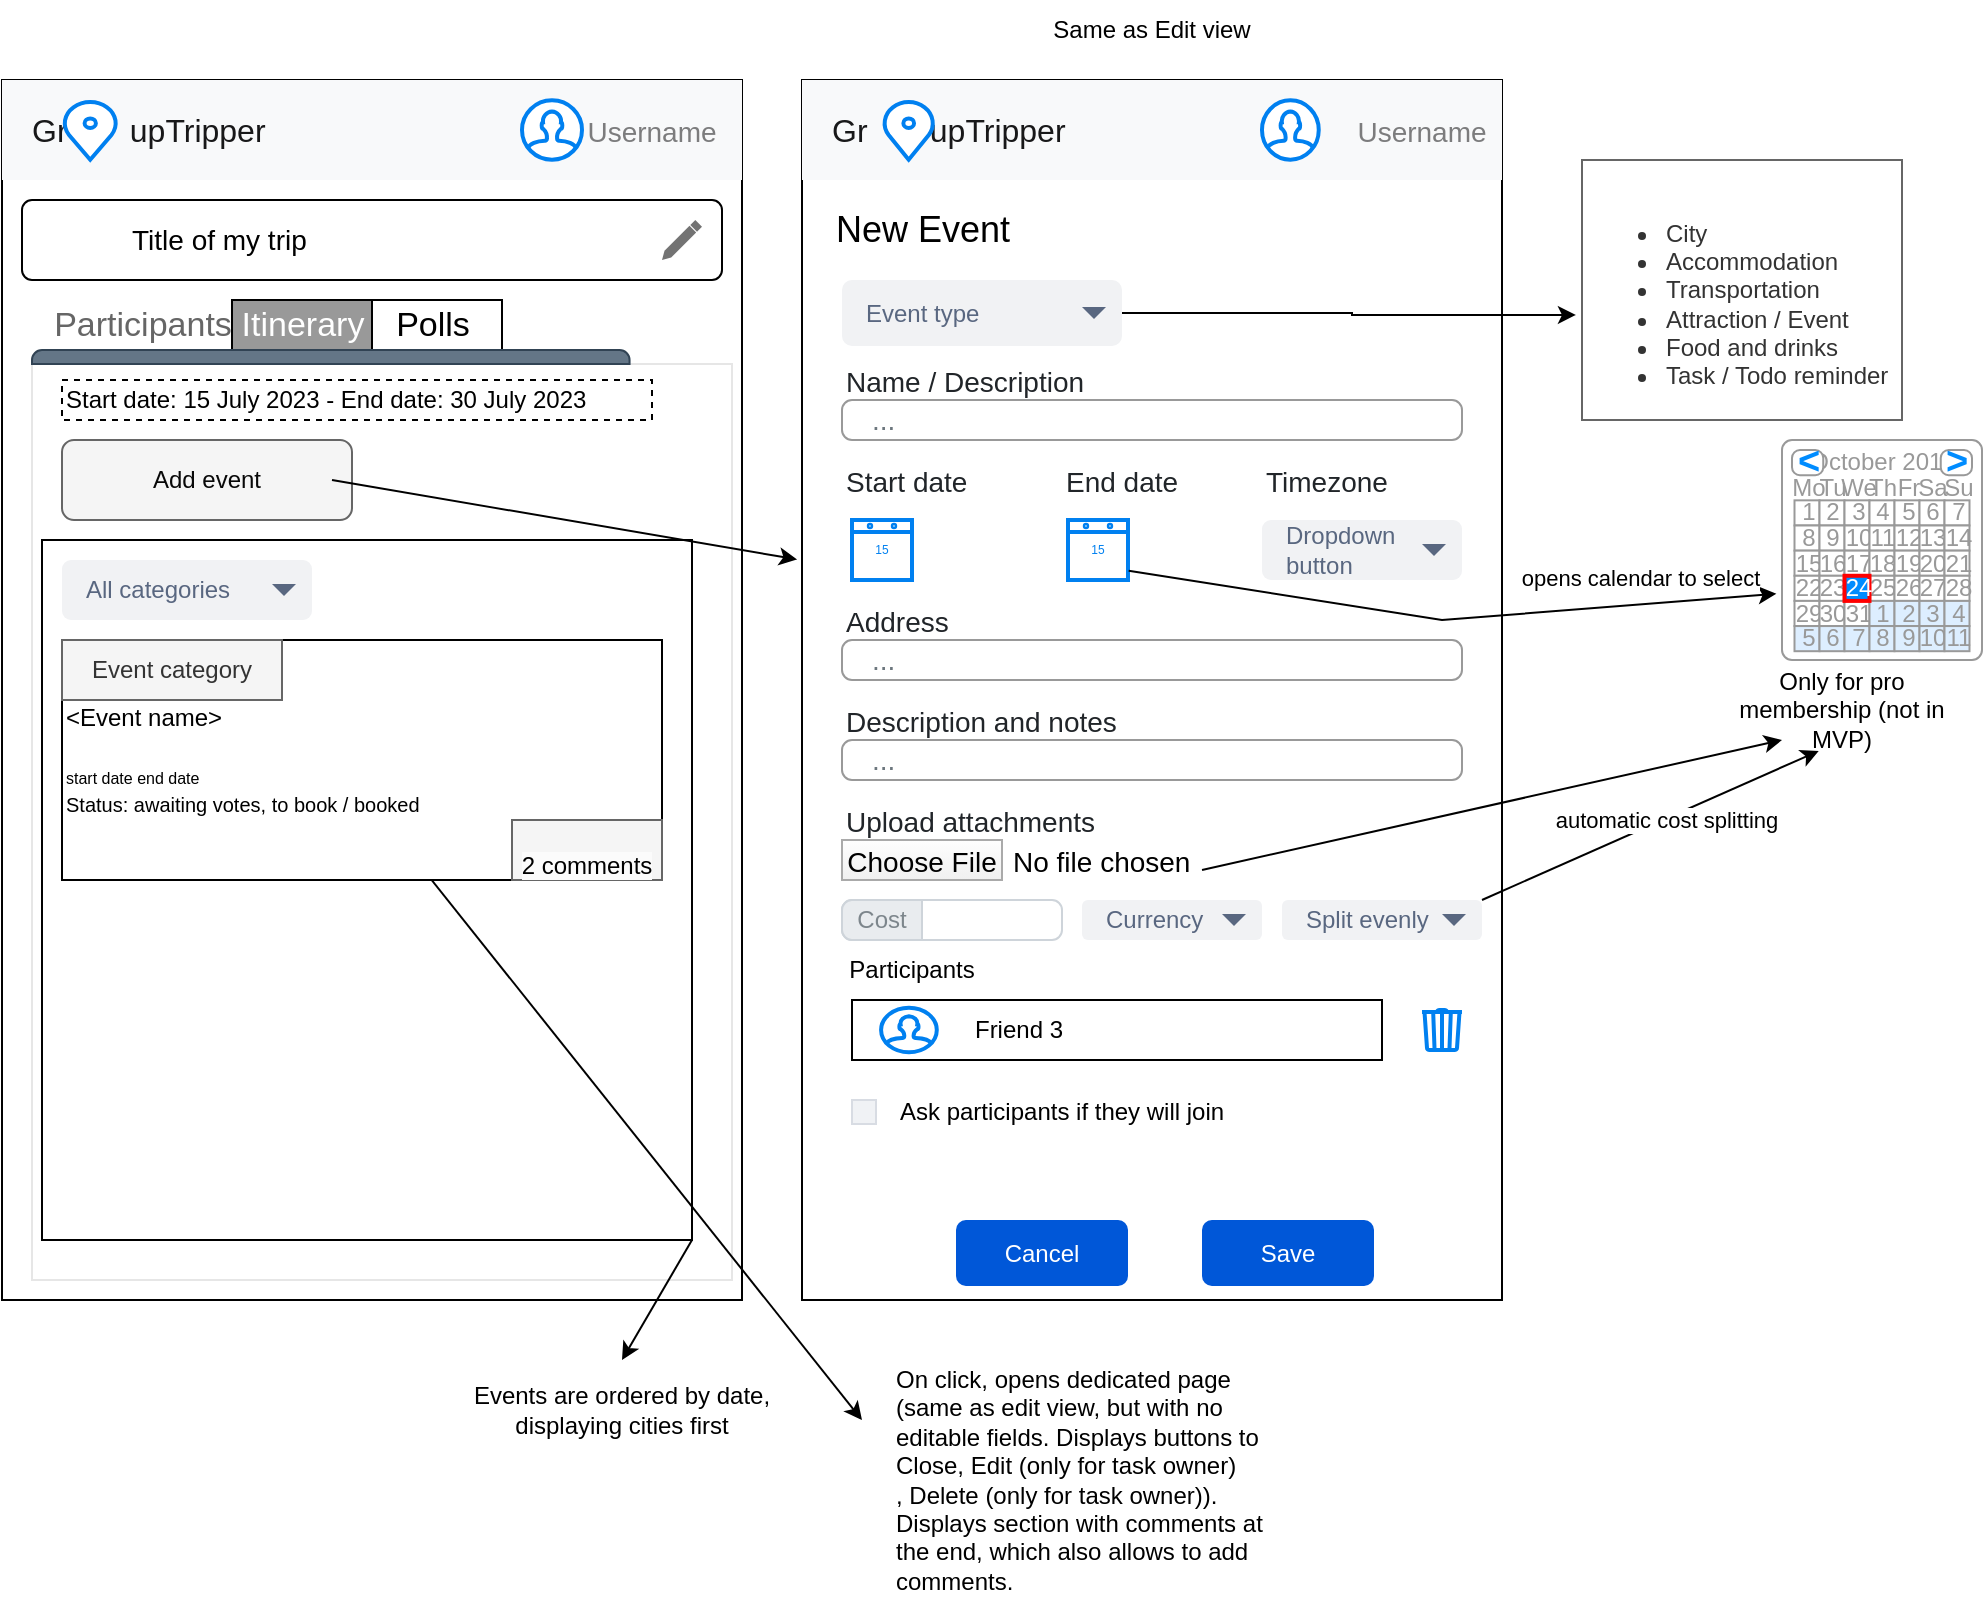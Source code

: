 <mxfile version="21.4.0" type="device">
  <diagram name="Page-1" id="YxYWGc8qss0C_yK2NLOe">
    <mxGraphModel dx="1430" dy="775" grid="1" gridSize="10" guides="1" tooltips="1" connect="1" arrows="1" fold="1" page="1" pageScale="1" pageWidth="850" pageHeight="1100" math="0" shadow="0">
      <root>
        <mxCell id="0" />
        <mxCell id="1" parent="0" />
        <mxCell id="PaEDsx9FTq3l2LRvBHAz-57" value="" style="rounded=0;whiteSpace=wrap;html=1;" parent="1" vertex="1">
          <mxGeometry x="400" y="90" width="350" height="610" as="geometry" />
        </mxCell>
        <mxCell id="ESqp2474Z0uisLlPdI4f-133" style="edgeStyle=orthogonalEdgeStyle;rounded=0;orthogonalLoop=1;jettySize=auto;html=1;entryX=-0.019;entryY=0.596;entryDx=0;entryDy=0;entryPerimeter=0;" edge="1" parent="1" source="PaEDsx9FTq3l2LRvBHAz-58" target="PaEDsx9FTq3l2LRvBHAz-61">
          <mxGeometry relative="1" as="geometry" />
        </mxCell>
        <mxCell id="PaEDsx9FTq3l2LRvBHAz-58" value="Event type" style="rounded=1;fillColor=#F1F2F4;strokeColor=none;html=1;whiteSpace=wrap;fontColor=#596780;align=left;fontSize=12;spacingLeft=10;sketch=0;" parent="1" vertex="1">
          <mxGeometry x="420" y="190" width="140" height="33" as="geometry" />
        </mxCell>
        <mxCell id="PaEDsx9FTq3l2LRvBHAz-59" value="" style="shape=triangle;direction=south;fillColor=#596780;strokeColor=none;html=1;sketch=0;" parent="PaEDsx9FTq3l2LRvBHAz-58" vertex="1">
          <mxGeometry x="1" y="0.5" width="12" height="6" relative="1" as="geometry">
            <mxPoint x="-20" y="-3" as="offset" />
          </mxGeometry>
        </mxCell>
        <mxCell id="PaEDsx9FTq3l2LRvBHAz-60" value="&lt;font style=&quot;font-size: 18px;&quot;&gt;New Event&lt;/font&gt;" style="text;html=1;strokeColor=none;fillColor=none;align=left;verticalAlign=middle;whiteSpace=wrap;rounded=0;" parent="1" vertex="1">
          <mxGeometry x="415" y="150" width="130" height="30" as="geometry" />
        </mxCell>
        <mxCell id="PaEDsx9FTq3l2LRvBHAz-61" value="&lt;div&gt;&lt;br&gt;&lt;/div&gt;&lt;ul&gt;&lt;li&gt;City&lt;/li&gt;&lt;li&gt;Accommodation&lt;/li&gt;&lt;li style=&quot;&quot;&gt;Transportation&lt;/li&gt;&lt;li style=&quot;&quot;&gt;Attraction / Event&lt;/li&gt;&lt;li style=&quot;&quot;&gt;Food and drinks&lt;/li&gt;&lt;li style=&quot;&quot;&gt;Task / Todo reminder&lt;/li&gt;&lt;/ul&gt;" style="text;html=1;align=left;verticalAlign=middle;whiteSpace=wrap;rounded=0;fillColor=#FFFFFF;fontColor=#333333;strokeColor=#666666;" parent="1" vertex="1">
          <mxGeometry x="790" y="130" width="160" height="130" as="geometry" />
        </mxCell>
        <mxCell id="PaEDsx9FTq3l2LRvBHAz-62" value="" style="group" parent="1" vertex="1" connectable="0">
          <mxGeometry y="90" width="370" height="610" as="geometry" />
        </mxCell>
        <mxCell id="PaEDsx9FTq3l2LRvBHAz-1" value="" style="rounded=0;whiteSpace=wrap;html=1;" parent="PaEDsx9FTq3l2LRvBHAz-62" vertex="1">
          <mxGeometry width="370" height="610" as="geometry" />
        </mxCell>
        <mxCell id="PaEDsx9FTq3l2LRvBHAz-2" value="Gr&amp;nbsp; &amp;nbsp;o&amp;nbsp; upTripper" style="html=1;shadow=0;dashed=0;fillColor=#F8F9FA;strokeColor=none;fontSize=16;fontColor=#181819;align=left;spacing=15;" parent="PaEDsx9FTq3l2LRvBHAz-62" vertex="1">
          <mxGeometry width="370" height="50" as="geometry" />
        </mxCell>
        <mxCell id="PaEDsx9FTq3l2LRvBHAz-3" value="Username" style="fillColor=none;strokeColor=none;fontSize=14;fontColor=#7C7C7D;align=center;" parent="PaEDsx9FTq3l2LRvBHAz-2" vertex="1">
          <mxGeometry width="50" height="40" relative="1" as="geometry">
            <mxPoint x="300" y="5" as="offset" />
          </mxGeometry>
        </mxCell>
        <mxCell id="PaEDsx9FTq3l2LRvBHAz-4" value="" style="html=1;verticalLabelPosition=bottom;align=center;labelBackgroundColor=#ffffff;verticalAlign=top;strokeWidth=2;strokeColor=#0080F0;shadow=0;dashed=0;shape=mxgraph.ios7.icons.location;" parent="PaEDsx9FTq3l2LRvBHAz-2" vertex="1">
          <mxGeometry x="30" y="10.158" width="28.24" height="29.683" as="geometry" />
        </mxCell>
        <mxCell id="PaEDsx9FTq3l2LRvBHAz-5" value="" style="html=1;verticalLabelPosition=bottom;align=center;labelBackgroundColor=#ffffff;verticalAlign=top;strokeWidth=2;strokeColor=#0080F0;shadow=0;dashed=0;shape=mxgraph.ios7.icons.user;" parent="PaEDsx9FTq3l2LRvBHAz-2" vertex="1">
          <mxGeometry x="260" y="10.153" width="30" height="29.683" as="geometry" />
        </mxCell>
        <mxCell id="PaEDsx9FTq3l2LRvBHAz-9" value="" style="group" parent="PaEDsx9FTq3l2LRvBHAz-62" vertex="1" connectable="0">
          <mxGeometry x="10" y="60" width="360" height="75" as="geometry" />
        </mxCell>
        <mxCell id="PaEDsx9FTq3l2LRvBHAz-10" value="" style="rounded=0;whiteSpace=wrap;html=1;" parent="PaEDsx9FTq3l2LRvBHAz-9" vertex="1">
          <mxGeometry x="10" y="10" width="280" height="20" as="geometry" />
        </mxCell>
        <mxCell id="PaEDsx9FTq3l2LRvBHAz-11" value="Title of my trip" style="html=1;shadow=0;dashed=0;shape=mxgraph.bootstrap.rrect;rSize=5;html=1;whiteSpace=wrap;align=left;spacing=15;spacingLeft=40;fontSize=14;" parent="PaEDsx9FTq3l2LRvBHAz-9" vertex="1">
          <mxGeometry width="350" height="40" as="geometry" />
        </mxCell>
        <mxCell id="PaEDsx9FTq3l2LRvBHAz-12" value="" style="html=1;dashed=0;aspect=fixed;verticalLabelPosition=bottom;verticalAlign=top;align=center;shape=mxgraph.gmdl.edit;strokeColor=none;fillColor=#737373;shadow=0;sketch=0;" parent="PaEDsx9FTq3l2LRvBHAz-9" vertex="1">
          <mxGeometry x="320" y="10" width="20" height="20" as="geometry" />
        </mxCell>
        <mxCell id="ESqp2474Z0uisLlPdI4f-1" value="Polls" style="strokeWidth=1;shadow=0;dashed=0;align=center;html=1;shape=mxgraph.mockup.containers.rrect;rSize=0;fontSize=17;fontStyle=0;" vertex="1" parent="PaEDsx9FTq3l2LRvBHAz-9">
          <mxGeometry x="170" y="50" width="70" height="25" as="geometry" />
        </mxCell>
        <mxCell id="PaEDsx9FTq3l2LRvBHAz-14" value="" style="strokeWidth=1;shadow=0;dashed=0;align=center;html=1;shape=mxgraph.mockup.containers.marginRect2;rectMarginTop=32;strokeColor=#E6E6E6;gradientColor=none;whiteSpace=wrap;" parent="PaEDsx9FTq3l2LRvBHAz-62" vertex="1">
          <mxGeometry x="15" y="110" width="350" height="490" as="geometry" />
        </mxCell>
        <mxCell id="ESqp2474Z0uisLlPdI4f-5" value="" style="rounded=0;whiteSpace=wrap;html=1;" vertex="1" parent="PaEDsx9FTq3l2LRvBHAz-14">
          <mxGeometry x="5" y="120" width="325" height="350" as="geometry" />
        </mxCell>
        <mxCell id="PaEDsx9FTq3l2LRvBHAz-15" value="Participants" style="strokeColor=#FFFFFF;fillColor=#FFFFFF;strokeWidth=1;shadow=0;dashed=0;align=center;html=1;shape=mxgraph.mockup.containers.rrect;rSize=0;fontSize=17;fontColor=#666666;" parent="PaEDsx9FTq3l2LRvBHAz-14" vertex="1">
          <mxGeometry width="90" height="25" relative="1" as="geometry">
            <mxPoint x="10" as="offset" />
          </mxGeometry>
        </mxCell>
        <mxCell id="PaEDsx9FTq3l2LRvBHAz-16" value="Itinerary" style="strokeWidth=1;shadow=0;dashed=0;align=center;html=1;shape=mxgraph.mockup.containers.rrect;rSize=0;fontSize=17;fontStyle=0;fontColor=#FFFFFF;fillColor=#999999;" parent="PaEDsx9FTq3l2LRvBHAz-14" vertex="1">
          <mxGeometry width="70" height="25" relative="1" as="geometry">
            <mxPoint x="100" as="offset" />
          </mxGeometry>
        </mxCell>
        <mxCell id="PaEDsx9FTq3l2LRvBHAz-17" value="" style="strokeWidth=1;shadow=0;dashed=0;align=center;html=1;shape=mxgraph.mockup.containers.topButton;rSize=5;strokeColor=#314354;fillColor=#647687;resizeWidth=1;movable=0;deletable=1;fontColor=#ffffff;" parent="PaEDsx9FTq3l2LRvBHAz-14" vertex="1">
          <mxGeometry width="298.78" height="7" relative="1" as="geometry">
            <mxPoint y="25" as="offset" />
          </mxGeometry>
        </mxCell>
        <mxCell id="PaEDsx9FTq3l2LRvBHAz-53" value="Start date: 15 July 2023 - End date: 30 July 2023" style="rounded=0;whiteSpace=wrap;html=1;align=left;dashed=1;" parent="PaEDsx9FTq3l2LRvBHAz-14" vertex="1">
          <mxGeometry x="15" y="40" width="295" height="20" as="geometry" />
        </mxCell>
        <mxCell id="PaEDsx9FTq3l2LRvBHAz-56" value="&lt;font color=&quot;#080808&quot;&gt;Add event&lt;/font&gt;" style="rounded=1;fillColor=#f5f5f5;strokeColor=#666666;html=1;whiteSpace=wrap;fontColor=#333333;align=center;verticalAlign=middle;fontStyle=0;fontSize=12;sketch=0;" parent="PaEDsx9FTq3l2LRvBHAz-14" vertex="1">
          <mxGeometry x="15" y="70" width="145" height="40" as="geometry" />
        </mxCell>
        <mxCell id="PaEDsx9FTq3l2LRvBHAz-49" value="" style="shape=image;html=1;verticalAlign=top;verticalLabelPosition=bottom;labelBackgroundColor=#ffffff;imageAspect=0;aspect=fixed;image=https://cdn4.iconfinder.com/data/icons/evil-icons-user-interface/64/plus-128.png" parent="PaEDsx9FTq3l2LRvBHAz-14" vertex="1">
          <mxGeometry x="25" y="75" width="30" height="30" as="geometry" />
        </mxCell>
        <mxCell id="PaEDsx9FTq3l2LRvBHAz-63" value="" style="endArrow=classic;html=1;rounded=0;entryX=-0.007;entryY=0.393;entryDx=0;entryDy=0;entryPerimeter=0;" parent="PaEDsx9FTq3l2LRvBHAz-14" target="PaEDsx9FTq3l2LRvBHAz-57" edge="1">
          <mxGeometry width="50" height="50" relative="1" as="geometry">
            <mxPoint x="150" y="90" as="sourcePoint" />
            <mxPoint x="200" y="40" as="targetPoint" />
          </mxGeometry>
        </mxCell>
        <mxCell id="ESqp2474Z0uisLlPdI4f-120" value="" style="html=1;shadow=0;dashed=0;shape=mxgraph.bootstrap.rrect;rSize=5;strokeColor=#CED4DA;html=1;whiteSpace=wrap;fillColor=#FFFFFF;fontColor=#7D868C;align=left;spacingLeft=50;fontSize=14;" vertex="1" parent="PaEDsx9FTq3l2LRvBHAz-14">
          <mxGeometry width="110" height="20" relative="1" as="geometry">
            <mxPoint x="405" y="300" as="offset" />
          </mxGeometry>
        </mxCell>
        <mxCell id="ESqp2474Z0uisLlPdI4f-121" value="Cost" style="html=1;shadow=0;dashed=0;shape=mxgraph.bootstrap.leftButton;strokeColor=inherit;gradientColor=inherit;fontColor=inherit;fillColor=#E9ECEF;rSize=5;perimeter=none;whiteSpace=wrap;resizeHeight=1;" vertex="1" parent="ESqp2474Z0uisLlPdI4f-120">
          <mxGeometry width="40" height="20" relative="1" as="geometry" />
        </mxCell>
        <mxCell id="ESqp2474Z0uisLlPdI4f-136" value="" style="endArrow=classic;html=1;rounded=0;" edge="1" parent="PaEDsx9FTq3l2LRvBHAz-14">
          <mxGeometry width="50" height="50" relative="1" as="geometry">
            <mxPoint x="160" y="240" as="sourcePoint" />
            <mxPoint x="415" y="560" as="targetPoint" />
          </mxGeometry>
        </mxCell>
        <mxCell id="ESqp2474Z0uisLlPdI4f-141" value="" style="group" vertex="1" connectable="0" parent="PaEDsx9FTq3l2LRvBHAz-14">
          <mxGeometry x="15" y="130" width="310" height="280" as="geometry" />
        </mxCell>
        <mxCell id="PaEDsx9FTq3l2LRvBHAz-68" value="&lt;div&gt;&amp;lt;Event name&amp;gt;&lt;/div&gt;&lt;span style=&quot;background-color: initial;&quot;&gt;&lt;br&gt;&lt;font style=&quot;font-size: 8px;&quot;&gt;start date end date&lt;/font&gt;&lt;/span&gt;&lt;br&gt;&lt;span style=&quot;background-color: initial;&quot;&gt;&lt;font style=&quot;font-size: 10px;&quot;&gt;Status: awaiting votes, to book / booked&lt;/font&gt;&lt;/span&gt;" style="rounded=0;whiteSpace=wrap;html=1;align=left;" parent="PaEDsx9FTq3l2LRvBHAz-14" vertex="1">
          <mxGeometry x="15" y="170" width="300" height="120" as="geometry" />
        </mxCell>
        <mxCell id="ESqp2474Z0uisLlPdI4f-146" value="&lt;br&gt;&lt;span style=&quot;color: rgb(0, 0, 0); font-family: Helvetica; font-size: 12px; font-style: normal; font-variant-ligatures: normal; font-variant-caps: normal; font-weight: 400; letter-spacing: normal; orphans: 2; text-align: center; text-indent: 0px; text-transform: none; widows: 2; word-spacing: 0px; -webkit-text-stroke-width: 0px; background-color: rgb(251, 251, 251); text-decoration-thickness: initial; text-decoration-style: initial; text-decoration-color: initial; float: none; display: inline !important;&quot;&gt;2 comments&lt;/span&gt;&lt;br&gt;" style="text;html=1;strokeColor=#666666;fillColor=#f5f5f5;align=center;verticalAlign=middle;whiteSpace=wrap;rounded=0;fontColor=#333333;" vertex="1" parent="PaEDsx9FTq3l2LRvBHAz-14">
          <mxGeometry x="240" y="260" width="75" height="30" as="geometry" />
        </mxCell>
        <mxCell id="ESqp2474Z0uisLlPdI4f-148" value="All categories" style="rounded=1;fillColor=#F1F2F4;strokeColor=none;html=1;whiteSpace=wrap;fontColor=#596780;align=left;fontSize=12;spacingLeft=10;sketch=0;" vertex="1" parent="PaEDsx9FTq3l2LRvBHAz-14">
          <mxGeometry x="15" y="130" width="125" height="30" as="geometry" />
        </mxCell>
        <mxCell id="ESqp2474Z0uisLlPdI4f-149" value="" style="shape=triangle;direction=south;fillColor=#596780;strokeColor=none;html=1;sketch=0;" vertex="1" parent="ESqp2474Z0uisLlPdI4f-148">
          <mxGeometry x="1" y="0.5" width="12" height="6" relative="1" as="geometry">
            <mxPoint x="-20" y="-3" as="offset" />
          </mxGeometry>
        </mxCell>
        <mxCell id="ESqp2474Z0uisLlPdI4f-150" value="Event category" style="text;html=1;strokeColor=#666666;fillColor=#f5f5f5;align=center;verticalAlign=middle;whiteSpace=wrap;rounded=0;fontColor=#333333;" vertex="1" parent="PaEDsx9FTq3l2LRvBHAz-14">
          <mxGeometry x="15" y="170" width="110" height="30" as="geometry" />
        </mxCell>
        <mxCell id="ESqp2474Z0uisLlPdI4f-2" value="" style="endArrow=classic;html=1;rounded=0;exitX=1;exitY=1;exitDx=0;exitDy=0;" edge="1" parent="1" source="ESqp2474Z0uisLlPdI4f-5">
          <mxGeometry width="50" height="50" relative="1" as="geometry">
            <mxPoint x="560" y="540" as="sourcePoint" />
            <mxPoint x="310" y="730" as="targetPoint" />
            <Array as="points" />
          </mxGeometry>
        </mxCell>
        <mxCell id="ESqp2474Z0uisLlPdI4f-3" value="Events are ordered by date, displaying cities first" style="text;html=1;strokeColor=none;fillColor=none;align=center;verticalAlign=middle;whiteSpace=wrap;rounded=0;" vertex="1" parent="1">
          <mxGeometry x="220" y="740" width="180" height="30" as="geometry" />
        </mxCell>
        <mxCell id="ESqp2474Z0uisLlPdI4f-10" value="Save" style="rounded=1;fillColor=#0057D8;strokeColor=none;html=1;whiteSpace=wrap;fontColor=#ffffff;align=center;verticalAlign=middle;fontStyle=0;fontSize=12;sketch=0;" vertex="1" parent="1">
          <mxGeometry x="600" y="660" width="86" height="33" as="geometry" />
        </mxCell>
        <mxCell id="ESqp2474Z0uisLlPdI4f-11" value="Cancel" style="rounded=1;fillColor=#0057D8;strokeColor=none;html=1;whiteSpace=wrap;fontColor=#ffffff;align=center;verticalAlign=middle;fontStyle=0;fontSize=12;sketch=0;" vertex="1" parent="1">
          <mxGeometry x="477" y="660" width="86" height="33" as="geometry" />
        </mxCell>
        <mxCell id="ESqp2474Z0uisLlPdI4f-16" value="" style="group" vertex="1" connectable="0" parent="1">
          <mxGeometry x="420" y="230" width="120" height="20" as="geometry" />
        </mxCell>
        <mxCell id="ESqp2474Z0uisLlPdI4f-12" value="Name / Description" style="fillColor=none;strokeColor=none;align=left;fontSize=14;fontColor=#212529;" vertex="1" parent="ESqp2474Z0uisLlPdI4f-16">
          <mxGeometry width="120" height="20" as="geometry" />
        </mxCell>
        <mxCell id="ESqp2474Z0uisLlPdI4f-13" value="..." style="html=1;shadow=0;dashed=0;shape=mxgraph.bootstrap.rrect;rSize=5;fillColor=none;strokeColor=#999999;align=left;spacing=15;fontSize=14;fontColor=#6C767D;" vertex="1" parent="ESqp2474Z0uisLlPdI4f-16">
          <mxGeometry width="310" height="20" relative="1" as="geometry">
            <mxPoint y="20" as="offset" />
          </mxGeometry>
        </mxCell>
        <mxCell id="ESqp2474Z0uisLlPdI4f-17" value="" style="group" vertex="1" connectable="0" parent="1">
          <mxGeometry x="420" y="300" width="120" height="20" as="geometry" />
        </mxCell>
        <mxCell id="ESqp2474Z0uisLlPdI4f-18" value="Start date" style="fillColor=none;strokeColor=none;align=left;fontSize=14;fontColor=#212529;" vertex="1" parent="ESqp2474Z0uisLlPdI4f-17">
          <mxGeometry y="-20" width="120" height="20" as="geometry" />
        </mxCell>
        <mxCell id="ESqp2474Z0uisLlPdI4f-23" value="End date" style="fillColor=none;strokeColor=none;align=left;fontSize=14;fontColor=#212529;" vertex="1" parent="1">
          <mxGeometry x="530" y="280" width="120" height="20" as="geometry" />
        </mxCell>
        <mxCell id="ESqp2474Z0uisLlPdI4f-24" value="" style="strokeWidth=1;shadow=0;dashed=0;align=center;html=1;shape=mxgraph.mockup.forms.rrect;rSize=5;strokeColor=#999999;fillColor=#ffffff;" vertex="1" parent="1">
          <mxGeometry x="890" y="270" width="100" height="110" as="geometry" />
        </mxCell>
        <mxCell id="ESqp2474Z0uisLlPdI4f-25" value="October 2014" style="strokeWidth=1;shadow=0;dashed=0;align=center;html=1;shape=mxgraph.mockup.forms.anchor;fontColor=#999999;" vertex="1" parent="ESqp2474Z0uisLlPdI4f-24">
          <mxGeometry x="18.75" y="5.029" width="62.5" height="12.571" as="geometry" />
        </mxCell>
        <mxCell id="ESqp2474Z0uisLlPdI4f-26" value="&lt;" style="strokeWidth=1;shadow=0;dashed=0;align=center;html=1;shape=mxgraph.mockup.forms.rrect;rSize=4;strokeColor=#999999;fontColor=#008cff;fontSize=19;fontStyle=1;" vertex="1" parent="ESqp2474Z0uisLlPdI4f-24">
          <mxGeometry x="5" y="5.029" width="15.625" height="12.571" as="geometry" />
        </mxCell>
        <mxCell id="ESqp2474Z0uisLlPdI4f-27" value="&gt;" style="strokeWidth=1;shadow=0;dashed=0;align=center;html=1;shape=mxgraph.mockup.forms.rrect;rSize=4;strokeColor=#999999;fontColor=#008cff;fontSize=19;fontStyle=1;" vertex="1" parent="ESqp2474Z0uisLlPdI4f-24">
          <mxGeometry x="79.375" y="5.029" width="15.625" height="12.571" as="geometry" />
        </mxCell>
        <mxCell id="ESqp2474Z0uisLlPdI4f-28" value="Mo" style="strokeWidth=1;shadow=0;dashed=0;align=center;html=1;shape=mxgraph.mockup.forms.anchor;fontColor=#999999;" vertex="1" parent="ESqp2474Z0uisLlPdI4f-24">
          <mxGeometry x="6.25" y="17.6" width="12.5" height="12.571" as="geometry" />
        </mxCell>
        <mxCell id="ESqp2474Z0uisLlPdI4f-29" value="Tu" style="strokeWidth=1;shadow=0;dashed=0;align=center;html=1;shape=mxgraph.mockup.forms.anchor;fontColor=#999999;" vertex="1" parent="ESqp2474Z0uisLlPdI4f-24">
          <mxGeometry x="18.75" y="17.6" width="12.5" height="12.571" as="geometry" />
        </mxCell>
        <mxCell id="ESqp2474Z0uisLlPdI4f-30" value="We" style="strokeWidth=1;shadow=0;dashed=0;align=center;html=1;shape=mxgraph.mockup.forms.anchor;fontColor=#999999;" vertex="1" parent="ESqp2474Z0uisLlPdI4f-24">
          <mxGeometry x="31.25" y="17.6" width="12.5" height="12.571" as="geometry" />
        </mxCell>
        <mxCell id="ESqp2474Z0uisLlPdI4f-31" value="Th" style="strokeWidth=1;shadow=0;dashed=0;align=center;html=1;shape=mxgraph.mockup.forms.anchor;fontColor=#999999;" vertex="1" parent="ESqp2474Z0uisLlPdI4f-24">
          <mxGeometry x="43.75" y="17.6" width="12.5" height="12.571" as="geometry" />
        </mxCell>
        <mxCell id="ESqp2474Z0uisLlPdI4f-32" value="Fr" style="strokeWidth=1;shadow=0;dashed=0;align=center;html=1;shape=mxgraph.mockup.forms.anchor;fontColor=#999999;" vertex="1" parent="ESqp2474Z0uisLlPdI4f-24">
          <mxGeometry x="56.25" y="17.6" width="12.5" height="12.571" as="geometry" />
        </mxCell>
        <mxCell id="ESqp2474Z0uisLlPdI4f-33" value="Sa" style="strokeWidth=1;shadow=0;dashed=0;align=center;html=1;shape=mxgraph.mockup.forms.anchor;fontColor=#999999;" vertex="1" parent="ESqp2474Z0uisLlPdI4f-24">
          <mxGeometry x="68.75" y="17.6" width="12.5" height="12.571" as="geometry" />
        </mxCell>
        <mxCell id="ESqp2474Z0uisLlPdI4f-34" value="Su" style="strokeWidth=1;shadow=0;dashed=0;align=center;html=1;shape=mxgraph.mockup.forms.anchor;fontColor=#999999;" vertex="1" parent="ESqp2474Z0uisLlPdI4f-24">
          <mxGeometry x="81.25" y="17.6" width="12.5" height="12.571" as="geometry" />
        </mxCell>
        <mxCell id="ESqp2474Z0uisLlPdI4f-35" value="1" style="strokeWidth=1;shadow=0;dashed=0;align=center;html=1;shape=mxgraph.mockup.forms.rrect;rSize=0;strokeColor=#999999;fontColor=#999999;" vertex="1" parent="ESqp2474Z0uisLlPdI4f-24">
          <mxGeometry x="6.25" y="30.171" width="12.5" height="12.571" as="geometry" />
        </mxCell>
        <mxCell id="ESqp2474Z0uisLlPdI4f-36" value="2" style="strokeWidth=1;shadow=0;dashed=0;align=center;html=1;shape=mxgraph.mockup.forms.rrect;rSize=0;strokeColor=#999999;fontColor=#999999;" vertex="1" parent="ESqp2474Z0uisLlPdI4f-24">
          <mxGeometry x="18.75" y="30.171" width="12.5" height="12.571" as="geometry" />
        </mxCell>
        <mxCell id="ESqp2474Z0uisLlPdI4f-37" value="3" style="strokeWidth=1;shadow=0;dashed=0;align=center;html=1;shape=mxgraph.mockup.forms.rrect;rSize=0;strokeColor=#999999;fontColor=#999999;" vertex="1" parent="ESqp2474Z0uisLlPdI4f-24">
          <mxGeometry x="31.25" y="30.171" width="12.5" height="12.571" as="geometry" />
        </mxCell>
        <mxCell id="ESqp2474Z0uisLlPdI4f-38" value="4" style="strokeWidth=1;shadow=0;dashed=0;align=center;html=1;shape=mxgraph.mockup.forms.rrect;rSize=0;strokeColor=#999999;fontColor=#999999;" vertex="1" parent="ESqp2474Z0uisLlPdI4f-24">
          <mxGeometry x="43.75" y="30.171" width="12.5" height="12.571" as="geometry" />
        </mxCell>
        <mxCell id="ESqp2474Z0uisLlPdI4f-39" value="5" style="strokeWidth=1;shadow=0;dashed=0;align=center;html=1;shape=mxgraph.mockup.forms.rrect;rSize=0;strokeColor=#999999;fontColor=#999999;" vertex="1" parent="ESqp2474Z0uisLlPdI4f-24">
          <mxGeometry x="56.25" y="30.171" width="12.5" height="12.571" as="geometry" />
        </mxCell>
        <mxCell id="ESqp2474Z0uisLlPdI4f-40" value="6" style="strokeWidth=1;shadow=0;dashed=0;align=center;html=1;shape=mxgraph.mockup.forms.rrect;rSize=0;strokeColor=#999999;fontColor=#999999;" vertex="1" parent="ESqp2474Z0uisLlPdI4f-24">
          <mxGeometry x="68.75" y="30.171" width="12.5" height="12.571" as="geometry" />
        </mxCell>
        <mxCell id="ESqp2474Z0uisLlPdI4f-41" value="7" style="strokeWidth=1;shadow=0;dashed=0;align=center;html=1;shape=mxgraph.mockup.forms.rrect;rSize=0;strokeColor=#999999;fontColor=#999999;" vertex="1" parent="ESqp2474Z0uisLlPdI4f-24">
          <mxGeometry x="81.25" y="30.171" width="12.5" height="12.571" as="geometry" />
        </mxCell>
        <mxCell id="ESqp2474Z0uisLlPdI4f-42" value="8" style="strokeWidth=1;shadow=0;dashed=0;align=center;html=1;shape=mxgraph.mockup.forms.rrect;rSize=0;strokeColor=#999999;fontColor=#999999;" vertex="1" parent="ESqp2474Z0uisLlPdI4f-24">
          <mxGeometry x="6.25" y="42.743" width="12.5" height="12.571" as="geometry" />
        </mxCell>
        <mxCell id="ESqp2474Z0uisLlPdI4f-43" value="9" style="strokeWidth=1;shadow=0;dashed=0;align=center;html=1;shape=mxgraph.mockup.forms.rrect;rSize=0;strokeColor=#999999;fontColor=#999999;" vertex="1" parent="ESqp2474Z0uisLlPdI4f-24">
          <mxGeometry x="18.75" y="42.743" width="12.5" height="12.571" as="geometry" />
        </mxCell>
        <mxCell id="ESqp2474Z0uisLlPdI4f-44" value="10" style="strokeWidth=1;shadow=0;dashed=0;align=center;html=1;shape=mxgraph.mockup.forms.rrect;rSize=0;strokeColor=#999999;fontColor=#999999;" vertex="1" parent="ESqp2474Z0uisLlPdI4f-24">
          <mxGeometry x="31.25" y="42.743" width="12.5" height="12.571" as="geometry" />
        </mxCell>
        <mxCell id="ESqp2474Z0uisLlPdI4f-45" value="11" style="strokeWidth=1;shadow=0;dashed=0;align=center;html=1;shape=mxgraph.mockup.forms.rrect;rSize=0;strokeColor=#999999;fontColor=#999999;" vertex="1" parent="ESqp2474Z0uisLlPdI4f-24">
          <mxGeometry x="43.75" y="42.743" width="12.5" height="12.571" as="geometry" />
        </mxCell>
        <mxCell id="ESqp2474Z0uisLlPdI4f-46" value="12" style="strokeWidth=1;shadow=0;dashed=0;align=center;html=1;shape=mxgraph.mockup.forms.rrect;rSize=0;strokeColor=#999999;fontColor=#999999;" vertex="1" parent="ESqp2474Z0uisLlPdI4f-24">
          <mxGeometry x="56.25" y="42.743" width="12.5" height="12.571" as="geometry" />
        </mxCell>
        <mxCell id="ESqp2474Z0uisLlPdI4f-47" value="13" style="strokeWidth=1;shadow=0;dashed=0;align=center;html=1;shape=mxgraph.mockup.forms.rrect;rSize=0;strokeColor=#999999;fontColor=#999999;" vertex="1" parent="ESqp2474Z0uisLlPdI4f-24">
          <mxGeometry x="68.75" y="42.743" width="12.5" height="12.571" as="geometry" />
        </mxCell>
        <mxCell id="ESqp2474Z0uisLlPdI4f-48" value="14" style="strokeWidth=1;shadow=0;dashed=0;align=center;html=1;shape=mxgraph.mockup.forms.rrect;rSize=0;strokeColor=#999999;fontColor=#999999;" vertex="1" parent="ESqp2474Z0uisLlPdI4f-24">
          <mxGeometry x="81.25" y="42.743" width="12.5" height="12.571" as="geometry" />
        </mxCell>
        <mxCell id="ESqp2474Z0uisLlPdI4f-49" value="15" style="strokeWidth=1;shadow=0;dashed=0;align=center;html=1;shape=mxgraph.mockup.forms.rrect;rSize=0;strokeColor=#999999;fontColor=#999999;" vertex="1" parent="ESqp2474Z0uisLlPdI4f-24">
          <mxGeometry x="6.25" y="55.314" width="12.5" height="12.571" as="geometry" />
        </mxCell>
        <mxCell id="ESqp2474Z0uisLlPdI4f-50" value="16" style="strokeWidth=1;shadow=0;dashed=0;align=center;html=1;shape=mxgraph.mockup.forms.rrect;rSize=0;strokeColor=#999999;fontColor=#999999;" vertex="1" parent="ESqp2474Z0uisLlPdI4f-24">
          <mxGeometry x="18.75" y="55.314" width="12.5" height="12.571" as="geometry" />
        </mxCell>
        <mxCell id="ESqp2474Z0uisLlPdI4f-51" value="17" style="strokeWidth=1;shadow=0;dashed=0;align=center;html=1;shape=mxgraph.mockup.forms.rrect;rSize=0;strokeColor=#999999;fontColor=#999999;" vertex="1" parent="ESqp2474Z0uisLlPdI4f-24">
          <mxGeometry x="31.25" y="55.314" width="12.5" height="12.571" as="geometry" />
        </mxCell>
        <mxCell id="ESqp2474Z0uisLlPdI4f-52" value="18" style="strokeWidth=1;shadow=0;dashed=0;align=center;html=1;shape=mxgraph.mockup.forms.rrect;rSize=0;strokeColor=#999999;fontColor=#999999;" vertex="1" parent="ESqp2474Z0uisLlPdI4f-24">
          <mxGeometry x="43.75" y="55.314" width="12.5" height="12.571" as="geometry" />
        </mxCell>
        <mxCell id="ESqp2474Z0uisLlPdI4f-53" value="19" style="strokeWidth=1;shadow=0;dashed=0;align=center;html=1;shape=mxgraph.mockup.forms.rrect;rSize=0;strokeColor=#999999;fontColor=#999999;" vertex="1" parent="ESqp2474Z0uisLlPdI4f-24">
          <mxGeometry x="56.25" y="55.314" width="12.5" height="12.571" as="geometry" />
        </mxCell>
        <mxCell id="ESqp2474Z0uisLlPdI4f-54" value="20" style="strokeWidth=1;shadow=0;dashed=0;align=center;html=1;shape=mxgraph.mockup.forms.rrect;rSize=0;strokeColor=#999999;fontColor=#999999;" vertex="1" parent="ESqp2474Z0uisLlPdI4f-24">
          <mxGeometry x="68.75" y="55.314" width="12.5" height="12.571" as="geometry" />
        </mxCell>
        <mxCell id="ESqp2474Z0uisLlPdI4f-55" value="21" style="strokeWidth=1;shadow=0;dashed=0;align=center;html=1;shape=mxgraph.mockup.forms.rrect;rSize=0;strokeColor=#999999;fontColor=#999999;" vertex="1" parent="ESqp2474Z0uisLlPdI4f-24">
          <mxGeometry x="81.25" y="55.314" width="12.5" height="12.571" as="geometry" />
        </mxCell>
        <mxCell id="ESqp2474Z0uisLlPdI4f-56" value="22" style="strokeWidth=1;shadow=0;dashed=0;align=center;html=1;shape=mxgraph.mockup.forms.rrect;rSize=0;strokeColor=#999999;fontColor=#999999;" vertex="1" parent="ESqp2474Z0uisLlPdI4f-24">
          <mxGeometry x="6.25" y="67.886" width="12.5" height="12.571" as="geometry" />
        </mxCell>
        <mxCell id="ESqp2474Z0uisLlPdI4f-57" value="23" style="strokeWidth=1;shadow=0;dashed=0;align=center;html=1;shape=mxgraph.mockup.forms.rrect;rSize=0;strokeColor=#999999;fontColor=#999999;" vertex="1" parent="ESqp2474Z0uisLlPdI4f-24">
          <mxGeometry x="18.75" y="67.886" width="12.5" height="12.571" as="geometry" />
        </mxCell>
        <mxCell id="ESqp2474Z0uisLlPdI4f-58" value="25" style="strokeWidth=1;shadow=0;dashed=0;align=center;html=1;shape=mxgraph.mockup.forms.rrect;rSize=0;strokeColor=#999999;fontColor=#999999;" vertex="1" parent="ESqp2474Z0uisLlPdI4f-24">
          <mxGeometry x="43.75" y="67.886" width="12.5" height="12.571" as="geometry" />
        </mxCell>
        <mxCell id="ESqp2474Z0uisLlPdI4f-59" value="26" style="strokeWidth=1;shadow=0;dashed=0;align=center;html=1;shape=mxgraph.mockup.forms.rrect;rSize=0;strokeColor=#999999;fontColor=#999999;" vertex="1" parent="ESqp2474Z0uisLlPdI4f-24">
          <mxGeometry x="56.25" y="67.886" width="12.5" height="12.571" as="geometry" />
        </mxCell>
        <mxCell id="ESqp2474Z0uisLlPdI4f-60" value="27" style="strokeWidth=1;shadow=0;dashed=0;align=center;html=1;shape=mxgraph.mockup.forms.rrect;rSize=0;strokeColor=#999999;fontColor=#999999;" vertex="1" parent="ESqp2474Z0uisLlPdI4f-24">
          <mxGeometry x="68.75" y="67.886" width="12.5" height="12.571" as="geometry" />
        </mxCell>
        <mxCell id="ESqp2474Z0uisLlPdI4f-61" value="28" style="strokeWidth=1;shadow=0;dashed=0;align=center;html=1;shape=mxgraph.mockup.forms.rrect;rSize=0;strokeColor=#999999;fontColor=#999999;" vertex="1" parent="ESqp2474Z0uisLlPdI4f-24">
          <mxGeometry x="81.25" y="67.886" width="12.5" height="12.571" as="geometry" />
        </mxCell>
        <mxCell id="ESqp2474Z0uisLlPdI4f-62" value="29" style="strokeWidth=1;shadow=0;dashed=0;align=center;html=1;shape=mxgraph.mockup.forms.rrect;rSize=0;strokeColor=#999999;fontColor=#999999;" vertex="1" parent="ESqp2474Z0uisLlPdI4f-24">
          <mxGeometry x="6.25" y="80.457" width="12.5" height="12.571" as="geometry" />
        </mxCell>
        <mxCell id="ESqp2474Z0uisLlPdI4f-63" value="30" style="strokeWidth=1;shadow=0;dashed=0;align=center;html=1;shape=mxgraph.mockup.forms.rrect;rSize=0;strokeColor=#999999;fontColor=#999999;" vertex="1" parent="ESqp2474Z0uisLlPdI4f-24">
          <mxGeometry x="18.75" y="80.457" width="12.5" height="12.571" as="geometry" />
        </mxCell>
        <mxCell id="ESqp2474Z0uisLlPdI4f-64" value="31" style="strokeWidth=1;shadow=0;dashed=0;align=center;html=1;shape=mxgraph.mockup.forms.rrect;rSize=0;strokeColor=#999999;fontColor=#999999;" vertex="1" parent="ESqp2474Z0uisLlPdI4f-24">
          <mxGeometry x="31.25" y="80.457" width="12.5" height="12.571" as="geometry" />
        </mxCell>
        <mxCell id="ESqp2474Z0uisLlPdI4f-65" value="1" style="strokeWidth=1;shadow=0;dashed=0;align=center;html=1;shape=mxgraph.mockup.forms.rrect;rSize=0;strokeColor=#999999;fontColor=#999999;fillColor=#ddeeff;" vertex="1" parent="ESqp2474Z0uisLlPdI4f-24">
          <mxGeometry x="43.75" y="80.457" width="12.5" height="12.571" as="geometry" />
        </mxCell>
        <mxCell id="ESqp2474Z0uisLlPdI4f-66" value="2" style="strokeWidth=1;shadow=0;dashed=0;align=center;html=1;shape=mxgraph.mockup.forms.rrect;rSize=0;strokeColor=#999999;fontColor=#999999;fillColor=#ddeeff;" vertex="1" parent="ESqp2474Z0uisLlPdI4f-24">
          <mxGeometry x="56.25" y="80.457" width="12.5" height="12.571" as="geometry" />
        </mxCell>
        <mxCell id="ESqp2474Z0uisLlPdI4f-67" value="3" style="strokeWidth=1;shadow=0;dashed=0;align=center;html=1;shape=mxgraph.mockup.forms.rrect;rSize=0;strokeColor=#999999;fontColor=#999999;fillColor=#ddeeff;" vertex="1" parent="ESqp2474Z0uisLlPdI4f-24">
          <mxGeometry x="68.75" y="80.457" width="12.5" height="12.571" as="geometry" />
        </mxCell>
        <mxCell id="ESqp2474Z0uisLlPdI4f-68" value="4" style="strokeWidth=1;shadow=0;dashed=0;align=center;html=1;shape=mxgraph.mockup.forms.rrect;rSize=0;strokeColor=#999999;fontColor=#999999;fillColor=#ddeeff;" vertex="1" parent="ESqp2474Z0uisLlPdI4f-24">
          <mxGeometry x="81.25" y="80.457" width="12.5" height="12.571" as="geometry" />
        </mxCell>
        <mxCell id="ESqp2474Z0uisLlPdI4f-69" value="5" style="strokeWidth=1;shadow=0;dashed=0;align=center;html=1;shape=mxgraph.mockup.forms.rrect;rSize=0;strokeColor=#999999;fontColor=#999999;fillColor=#ddeeff;" vertex="1" parent="ESqp2474Z0uisLlPdI4f-24">
          <mxGeometry x="6.25" y="93.029" width="12.5" height="12.571" as="geometry" />
        </mxCell>
        <mxCell id="ESqp2474Z0uisLlPdI4f-70" value="6" style="strokeWidth=1;shadow=0;dashed=0;align=center;html=1;shape=mxgraph.mockup.forms.rrect;rSize=0;strokeColor=#999999;fontColor=#999999;fillColor=#ddeeff;" vertex="1" parent="ESqp2474Z0uisLlPdI4f-24">
          <mxGeometry x="18.75" y="93.029" width="12.5" height="12.571" as="geometry" />
        </mxCell>
        <mxCell id="ESqp2474Z0uisLlPdI4f-71" value="7" style="strokeWidth=1;shadow=0;dashed=0;align=center;html=1;shape=mxgraph.mockup.forms.rrect;rSize=0;strokeColor=#999999;fontColor=#999999;fillColor=#ddeeff;" vertex="1" parent="ESqp2474Z0uisLlPdI4f-24">
          <mxGeometry x="31.25" y="93.029" width="12.5" height="12.571" as="geometry" />
        </mxCell>
        <mxCell id="ESqp2474Z0uisLlPdI4f-72" value="8" style="strokeWidth=1;shadow=0;dashed=0;align=center;html=1;shape=mxgraph.mockup.forms.rrect;rSize=0;strokeColor=#999999;fontColor=#999999;fillColor=#ddeeff;" vertex="1" parent="ESqp2474Z0uisLlPdI4f-24">
          <mxGeometry x="43.75" y="93.029" width="12.5" height="12.571" as="geometry" />
        </mxCell>
        <mxCell id="ESqp2474Z0uisLlPdI4f-73" value="9" style="strokeWidth=1;shadow=0;dashed=0;align=center;html=1;shape=mxgraph.mockup.forms.rrect;rSize=0;strokeColor=#999999;fontColor=#999999;fillColor=#ddeeff;" vertex="1" parent="ESqp2474Z0uisLlPdI4f-24">
          <mxGeometry x="56.25" y="93.029" width="12.5" height="12.571" as="geometry" />
        </mxCell>
        <mxCell id="ESqp2474Z0uisLlPdI4f-74" value="10" style="strokeWidth=1;shadow=0;dashed=0;align=center;html=1;shape=mxgraph.mockup.forms.rrect;rSize=0;strokeColor=#999999;fontColor=#999999;fillColor=#ddeeff;" vertex="1" parent="ESqp2474Z0uisLlPdI4f-24">
          <mxGeometry x="68.75" y="93.029" width="12.5" height="12.571" as="geometry" />
        </mxCell>
        <mxCell id="ESqp2474Z0uisLlPdI4f-75" value="11" style="strokeWidth=1;shadow=0;dashed=0;align=center;html=1;shape=mxgraph.mockup.forms.rrect;rSize=0;strokeColor=#999999;fontColor=#999999;fillColor=#ddeeff;" vertex="1" parent="ESqp2474Z0uisLlPdI4f-24">
          <mxGeometry x="81.25" y="93.029" width="12.5" height="12.571" as="geometry" />
        </mxCell>
        <mxCell id="ESqp2474Z0uisLlPdI4f-76" value="24" style="strokeWidth=1;shadow=0;dashed=0;align=center;html=1;shape=mxgraph.mockup.forms.rrect;rSize=0;strokeColor=#ff0000;fontColor=#ffffff;strokeWidth=2;fillColor=#008cff;" vertex="1" parent="ESqp2474Z0uisLlPdI4f-24">
          <mxGeometry x="31.25" y="67.886" width="12.5" height="12.571" as="geometry" />
        </mxCell>
        <mxCell id="ESqp2474Z0uisLlPdI4f-77" value="" style="html=1;verticalLabelPosition=bottom;align=center;labelBackgroundColor=#ffffff;verticalAlign=top;strokeWidth=2;strokeColor=#0080F0;shadow=0;dashed=0;shape=mxgraph.ios7.icons.calendar;" vertex="1" parent="1">
          <mxGeometry x="425" y="310" width="30" height="30" as="geometry" />
        </mxCell>
        <mxCell id="ESqp2474Z0uisLlPdI4f-78" value="" style="html=1;verticalLabelPosition=bottom;align=center;labelBackgroundColor=#ffffff;verticalAlign=top;strokeWidth=2;strokeColor=#0080F0;shadow=0;dashed=0;shape=mxgraph.ios7.icons.calendar;" vertex="1" parent="1">
          <mxGeometry x="533" y="310" width="30" height="30" as="geometry" />
        </mxCell>
        <mxCell id="ESqp2474Z0uisLlPdI4f-79" value="Timezone" style="fillColor=none;strokeColor=none;align=left;fontSize=14;fontColor=#212529;" vertex="1" parent="1">
          <mxGeometry x="630" y="280" width="120" height="20" as="geometry" />
        </mxCell>
        <mxCell id="ESqp2474Z0uisLlPdI4f-80" value="Dropdown button" style="rounded=1;fillColor=#F1F2F4;strokeColor=none;html=1;whiteSpace=wrap;fontColor=#596780;align=left;fontSize=12;spacingLeft=10;sketch=0;" vertex="1" parent="1">
          <mxGeometry x="630" y="310" width="100" height="30" as="geometry" />
        </mxCell>
        <mxCell id="ESqp2474Z0uisLlPdI4f-81" value="" style="shape=triangle;direction=south;fillColor=#596780;strokeColor=none;html=1;sketch=0;" vertex="1" parent="ESqp2474Z0uisLlPdI4f-80">
          <mxGeometry x="1" y="0.5" width="12" height="6" relative="1" as="geometry">
            <mxPoint x="-20" y="-3" as="offset" />
          </mxGeometry>
        </mxCell>
        <mxCell id="ESqp2474Z0uisLlPdI4f-82" value="" style="group" vertex="1" connectable="0" parent="1">
          <mxGeometry x="420" y="350" width="120" height="20" as="geometry" />
        </mxCell>
        <mxCell id="ESqp2474Z0uisLlPdI4f-83" value="Address" style="fillColor=none;strokeColor=none;align=left;fontSize=14;fontColor=#212529;" vertex="1" parent="ESqp2474Z0uisLlPdI4f-82">
          <mxGeometry width="120" height="20" as="geometry" />
        </mxCell>
        <mxCell id="ESqp2474Z0uisLlPdI4f-84" value="..." style="html=1;shadow=0;dashed=0;shape=mxgraph.bootstrap.rrect;rSize=5;fillColor=none;strokeColor=#999999;align=left;spacing=15;fontSize=14;fontColor=#6C767D;" vertex="1" parent="ESqp2474Z0uisLlPdI4f-82">
          <mxGeometry width="310" height="20" relative="1" as="geometry">
            <mxPoint y="20" as="offset" />
          </mxGeometry>
        </mxCell>
        <mxCell id="ESqp2474Z0uisLlPdI4f-88" value="" style="group" vertex="1" connectable="0" parent="1">
          <mxGeometry x="420" y="400" width="120" height="20" as="geometry" />
        </mxCell>
        <mxCell id="ESqp2474Z0uisLlPdI4f-89" value="Description and notes" style="fillColor=none;strokeColor=none;align=left;fontSize=14;fontColor=#212529;" vertex="1" parent="ESqp2474Z0uisLlPdI4f-88">
          <mxGeometry width="120" height="20" as="geometry" />
        </mxCell>
        <mxCell id="ESqp2474Z0uisLlPdI4f-90" value="..." style="html=1;shadow=0;dashed=0;shape=mxgraph.bootstrap.rrect;rSize=5;fillColor=none;strokeColor=#999999;align=left;spacing=15;fontSize=14;fontColor=#6C767D;" vertex="1" parent="ESqp2474Z0uisLlPdI4f-88">
          <mxGeometry width="310" height="20" relative="1" as="geometry">
            <mxPoint y="20" as="offset" />
          </mxGeometry>
        </mxCell>
        <mxCell id="ESqp2474Z0uisLlPdI4f-91" value="Gr&amp;nbsp; &amp;nbsp;o&amp;nbsp; upTripper" style="html=1;shadow=0;dashed=0;fillColor=#F8F9FA;strokeColor=none;fontSize=16;fontColor=#181819;align=left;spacing=15;" vertex="1" parent="1">
          <mxGeometry x="400" y="90" width="350" height="50" as="geometry" />
        </mxCell>
        <mxCell id="ESqp2474Z0uisLlPdI4f-92" value="Username" style="fillColor=none;strokeColor=none;fontSize=14;fontColor=#7C7C7D;align=center;" vertex="1" parent="ESqp2474Z0uisLlPdI4f-91">
          <mxGeometry width="80" height="40" relative="1" as="geometry">
            <mxPoint x="270" y="5" as="offset" />
          </mxGeometry>
        </mxCell>
        <mxCell id="ESqp2474Z0uisLlPdI4f-93" value="" style="html=1;verticalLabelPosition=bottom;align=center;labelBackgroundColor=#ffffff;verticalAlign=top;strokeWidth=2;strokeColor=#0080F0;shadow=0;dashed=0;shape=mxgraph.ios7.icons.location;" vertex="1" parent="ESqp2474Z0uisLlPdI4f-91">
          <mxGeometry x="39.998" y="10.158" width="26.714" height="29.683" as="geometry" />
        </mxCell>
        <mxCell id="ESqp2474Z0uisLlPdI4f-94" value="" style="html=1;verticalLabelPosition=bottom;align=center;labelBackgroundColor=#ffffff;verticalAlign=top;strokeWidth=2;strokeColor=#0080F0;shadow=0;dashed=0;shape=mxgraph.ios7.icons.user;" vertex="1" parent="ESqp2474Z0uisLlPdI4f-91">
          <mxGeometry x="229.996" y="10.153" width="28.378" height="29.683" as="geometry" />
        </mxCell>
        <mxCell id="ESqp2474Z0uisLlPdI4f-95" value="" style="endArrow=classic;html=1;rounded=0;exitX=1.011;exitY=0.844;exitDx=0;exitDy=0;exitPerimeter=0;entryX=-0.028;entryY=0.699;entryDx=0;entryDy=0;entryPerimeter=0;" edge="1" parent="1" source="ESqp2474Z0uisLlPdI4f-78" target="ESqp2474Z0uisLlPdI4f-24">
          <mxGeometry width="50" height="50" relative="1" as="geometry">
            <mxPoint x="460" y="520" as="sourcePoint" />
            <mxPoint x="830" y="320" as="targetPoint" />
            <Array as="points">
              <mxPoint x="720" y="360" />
            </Array>
          </mxGeometry>
        </mxCell>
        <mxCell id="ESqp2474Z0uisLlPdI4f-96" value="opens calendar to select" style="edgeLabel;html=1;align=center;verticalAlign=middle;resizable=0;points=[];" vertex="1" connectable="0" parent="ESqp2474Z0uisLlPdI4f-95">
          <mxGeometry x="0.612" y="2" relative="1" as="geometry">
            <mxPoint x="-5" y="-11" as="offset" />
          </mxGeometry>
        </mxCell>
        <mxCell id="ESqp2474Z0uisLlPdI4f-99" value="" style="group" vertex="1" connectable="0" parent="1">
          <mxGeometry x="420" y="450" width="120" height="20" as="geometry" />
        </mxCell>
        <mxCell id="ESqp2474Z0uisLlPdI4f-100" value="Upload attachments" style="fillColor=none;strokeColor=none;align=left;fontSize=14;fontColor=#212529;" vertex="1" parent="ESqp2474Z0uisLlPdI4f-99">
          <mxGeometry width="120" height="20" as="geometry" />
        </mxCell>
        <mxCell id="ESqp2474Z0uisLlPdI4f-102" value="Participants" style="text;html=1;strokeColor=none;fillColor=none;align=center;verticalAlign=middle;whiteSpace=wrap;rounded=0;" vertex="1" parent="1">
          <mxGeometry x="425" y="520" width="60" height="30" as="geometry" />
        </mxCell>
        <mxCell id="ESqp2474Z0uisLlPdI4f-103" value="" style="group" vertex="1" connectable="0" parent="1">
          <mxGeometry x="425" y="550" width="265" height="30" as="geometry" />
        </mxCell>
        <mxCell id="ESqp2474Z0uisLlPdI4f-104" value="" style="rounded=0;whiteSpace=wrap;html=1;" vertex="1" parent="ESqp2474Z0uisLlPdI4f-103">
          <mxGeometry width="265" height="30" as="geometry" />
        </mxCell>
        <mxCell id="ESqp2474Z0uisLlPdI4f-105" value="" style="html=1;verticalLabelPosition=bottom;align=center;labelBackgroundColor=#ffffff;verticalAlign=top;strokeWidth=2;strokeColor=#0080F0;shadow=0;dashed=0;shape=mxgraph.ios7.icons.user;" vertex="1" parent="ESqp2474Z0uisLlPdI4f-103">
          <mxGeometry x="14.543" y="3.863" width="27.857" height="22.26" as="geometry" />
        </mxCell>
        <mxCell id="ESqp2474Z0uisLlPdI4f-106" value="Friend 3" style="text;html=1;strokeColor=none;fillColor=none;align=center;verticalAlign=middle;whiteSpace=wrap;rounded=0;" vertex="1" parent="ESqp2474Z0uisLlPdI4f-103">
          <mxGeometry x="46.86" y="3.862" width="72.713" height="22.5" as="geometry" />
        </mxCell>
        <mxCell id="ESqp2474Z0uisLlPdI4f-107" value="" style="html=1;verticalLabelPosition=bottom;align=center;labelBackgroundColor=#ffffff;verticalAlign=top;strokeWidth=2;strokeColor=#0080F0;shadow=0;dashed=0;shape=mxgraph.ios7.icons.trashcan;" vertex="1" parent="1">
          <mxGeometry x="710" y="555" width="20" height="20" as="geometry" />
        </mxCell>
        <mxCell id="ESqp2474Z0uisLlPdI4f-108" value="Ask participants if they will join" style="rounded=1;fillColor=#F0F2F5;strokeColor=#D8DCE3;align=left;verticalAlign=middle;fontStyle=0;fontSize=12;labelPosition=right;verticalLabelPosition=middle;spacingLeft=10;html=1;shadow=0;dashed=0;arcSize=0;" vertex="1" parent="1">
          <mxGeometry x="425" y="600" width="12" height="12" as="geometry" />
        </mxCell>
        <mxCell id="ESqp2474Z0uisLlPdI4f-116" value="Choose File" style="fillColor=#FEFEFE;strokeColor=#AAAAAA;fontSize=14;gradientColor=#F0F0F0;" vertex="1" parent="1">
          <mxGeometry x="420" y="470" width="80" height="20" as="geometry" />
        </mxCell>
        <mxCell id="ESqp2474Z0uisLlPdI4f-117" value="No file chosen" style="fillColor=none;strokeColor=none;align=left;fontSize=14;spacing=5;" vertex="1" parent="1">
          <mxGeometry x="500.5" y="470" width="95" height="20" as="geometry" />
        </mxCell>
        <mxCell id="ESqp2474Z0uisLlPdI4f-122" value="Currency" style="rounded=1;fillColor=#F1F2F4;strokeColor=none;html=1;whiteSpace=wrap;fontColor=#596780;align=left;fontSize=12;spacingLeft=10;sketch=0;" vertex="1" parent="1">
          <mxGeometry x="540" y="500" width="90" height="20" as="geometry" />
        </mxCell>
        <mxCell id="ESqp2474Z0uisLlPdI4f-123" value="" style="shape=triangle;direction=south;fillColor=#596780;strokeColor=none;html=1;sketch=0;" vertex="1" parent="ESqp2474Z0uisLlPdI4f-122">
          <mxGeometry x="1" y="0.5" width="12" height="6" relative="1" as="geometry">
            <mxPoint x="-20" y="-3" as="offset" />
          </mxGeometry>
        </mxCell>
        <mxCell id="ESqp2474Z0uisLlPdI4f-124" value="" style="endArrow=classic;html=1;rounded=0;" edge="1" parent="1">
          <mxGeometry width="50" height="50" relative="1" as="geometry">
            <mxPoint x="600" y="485" as="sourcePoint" />
            <mxPoint x="890" y="420" as="targetPoint" />
          </mxGeometry>
        </mxCell>
        <mxCell id="ESqp2474Z0uisLlPdI4f-125" value="Only for pro membership (not in MVP)" style="text;html=1;strokeColor=none;fillColor=none;align=center;verticalAlign=middle;whiteSpace=wrap;rounded=0;" vertex="1" parent="1">
          <mxGeometry x="860" y="390" width="120" height="30" as="geometry" />
        </mxCell>
        <mxCell id="ESqp2474Z0uisLlPdI4f-128" value="" style="endArrow=classic;html=1;rounded=0;entryX=0.403;entryY=1.182;entryDx=0;entryDy=0;entryPerimeter=0;exitX=1;exitY=0;exitDx=0;exitDy=0;" edge="1" parent="1" source="ESqp2474Z0uisLlPdI4f-130" target="ESqp2474Z0uisLlPdI4f-125">
          <mxGeometry width="50" height="50" relative="1" as="geometry">
            <mxPoint x="640" y="512.5" as="sourcePoint" />
            <mxPoint x="930" y="447.5" as="targetPoint" />
          </mxGeometry>
        </mxCell>
        <mxCell id="ESqp2474Z0uisLlPdI4f-129" value="automatic cost splitting" style="edgeLabel;html=1;align=center;verticalAlign=middle;resizable=0;points=[];" vertex="1" connectable="0" parent="ESqp2474Z0uisLlPdI4f-128">
          <mxGeometry x="0.093" relative="1" as="geometry">
            <mxPoint as="offset" />
          </mxGeometry>
        </mxCell>
        <mxCell id="ESqp2474Z0uisLlPdI4f-130" value="Split evenly" style="rounded=1;fillColor=#F1F2F4;strokeColor=none;html=1;whiteSpace=wrap;fontColor=#596780;align=left;fontSize=12;spacingLeft=10;sketch=0;" vertex="1" parent="1">
          <mxGeometry x="640" y="500" width="100" height="20" as="geometry" />
        </mxCell>
        <mxCell id="ESqp2474Z0uisLlPdI4f-131" value="" style="shape=triangle;direction=south;fillColor=#596780;strokeColor=none;html=1;sketch=0;" vertex="1" parent="ESqp2474Z0uisLlPdI4f-130">
          <mxGeometry x="1" y="0.5" width="12" height="6" relative="1" as="geometry">
            <mxPoint x="-20" y="-3" as="offset" />
          </mxGeometry>
        </mxCell>
        <mxCell id="ESqp2474Z0uisLlPdI4f-134" value="Same as Edit view" style="text;html=1;strokeColor=none;fillColor=none;align=center;verticalAlign=middle;whiteSpace=wrap;rounded=0;" vertex="1" parent="1">
          <mxGeometry x="505" y="50" width="140" height="30" as="geometry" />
        </mxCell>
        <mxCell id="ESqp2474Z0uisLlPdI4f-138" value="On click, opens dedicated page (same as edit view, but with no editable fields. Displays buttons to Close, Edit (only for task owner)&lt;br&gt;, Delete (only for&amp;nbsp;task owner)). Displays section with comments at the end, which also allows to add comments." style="text;html=1;strokeColor=none;fillColor=none;align=left;verticalAlign=middle;whiteSpace=wrap;rounded=0;" vertex="1" parent="1">
          <mxGeometry x="445" y="750" width="205" height="80" as="geometry" />
        </mxCell>
      </root>
    </mxGraphModel>
  </diagram>
</mxfile>
